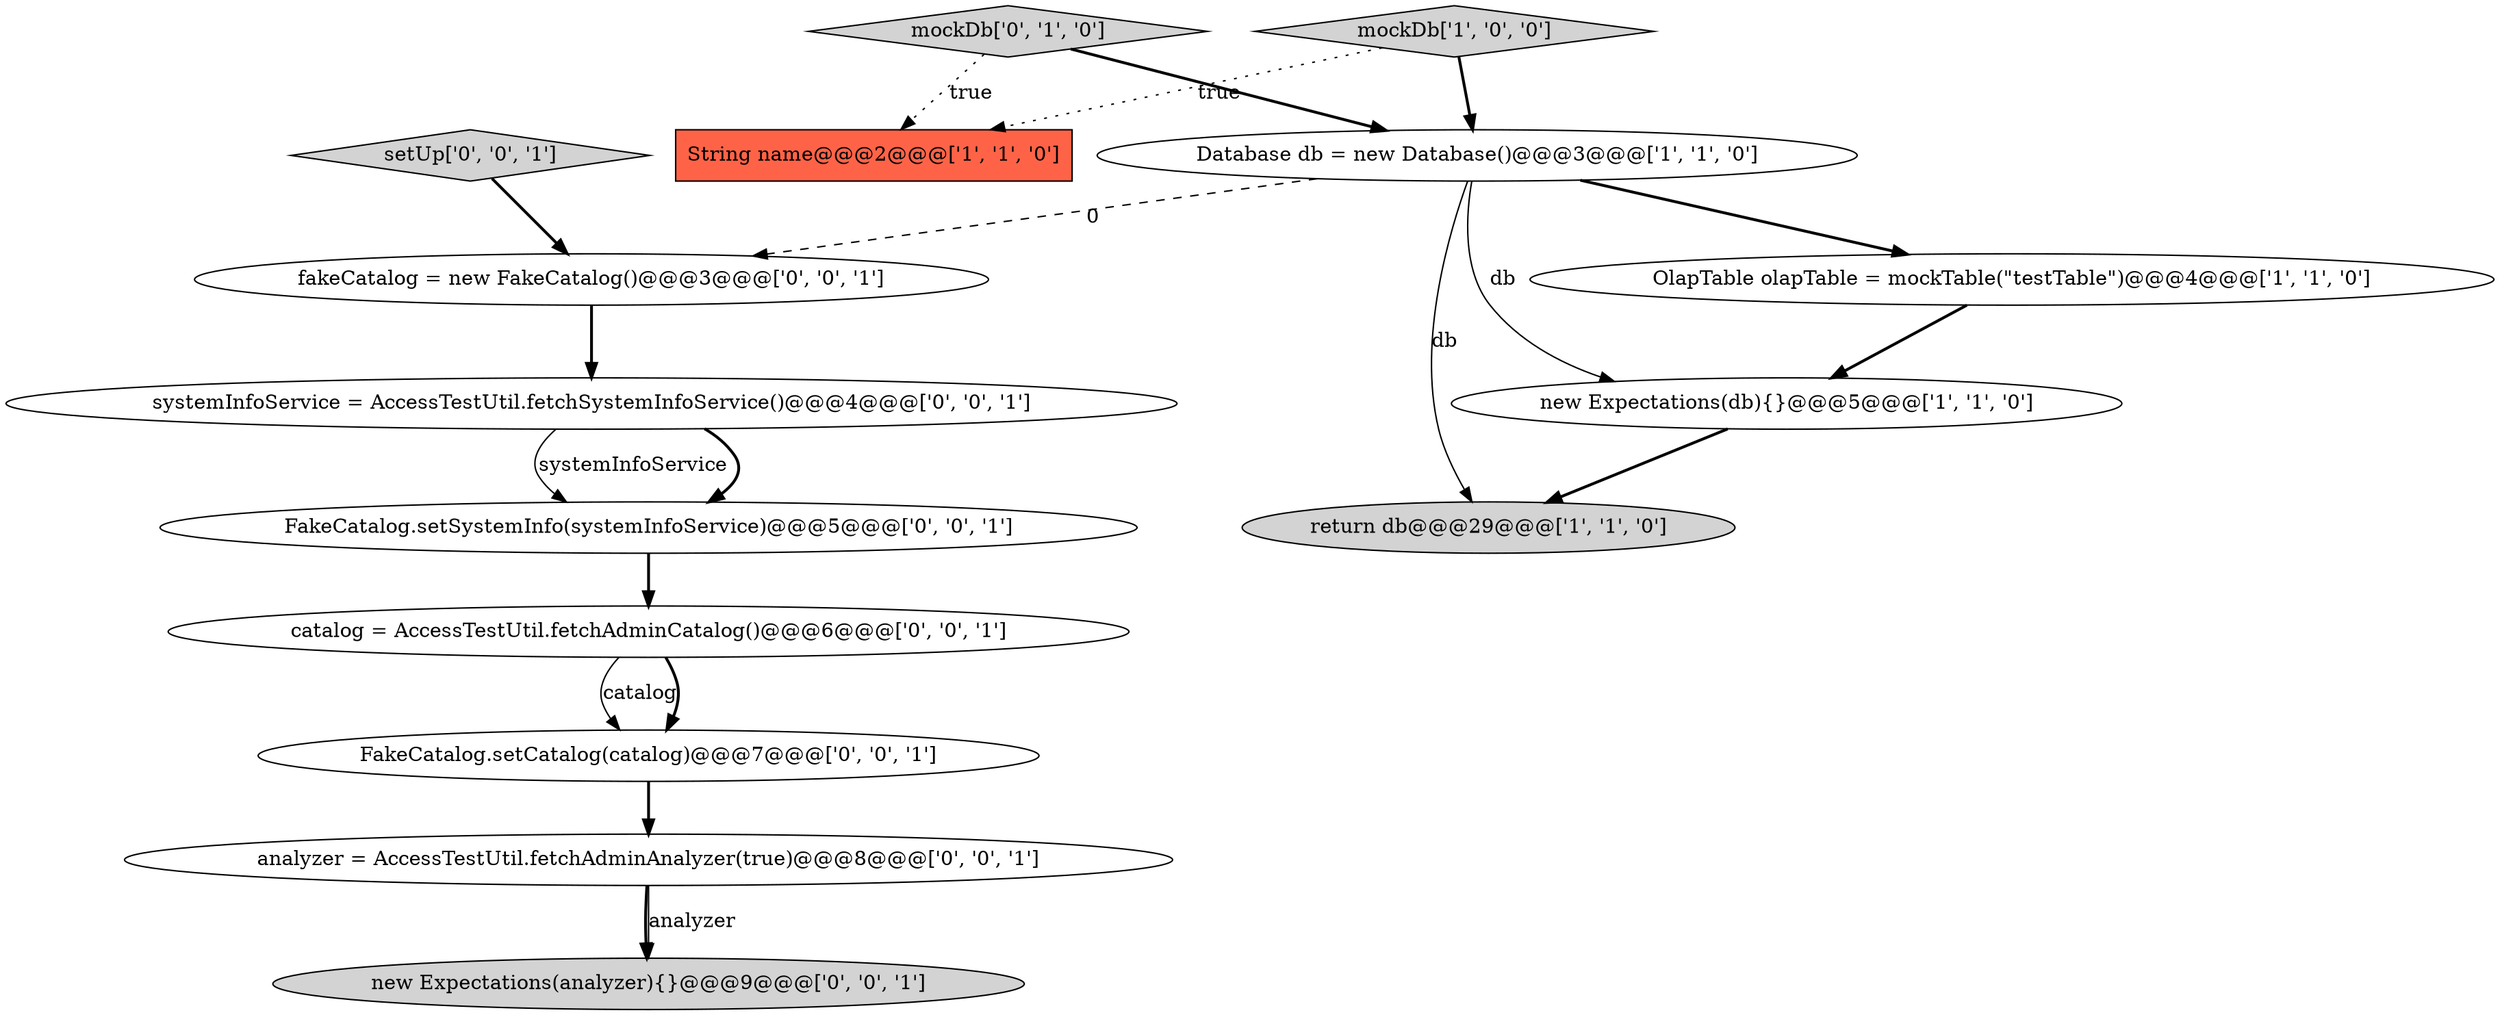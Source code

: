 digraph {
14 [style = filled, label = "catalog = AccessTestUtil.fetchAdminCatalog()@@@6@@@['0', '0', '1']", fillcolor = white, shape = ellipse image = "AAA0AAABBB3BBB"];
4 [style = filled, label = "Database db = new Database()@@@3@@@['1', '1', '0']", fillcolor = white, shape = ellipse image = "AAA0AAABBB1BBB"];
0 [style = filled, label = "OlapTable olapTable = mockTable(\"testTable\")@@@4@@@['1', '1', '0']", fillcolor = white, shape = ellipse image = "AAA0AAABBB1BBB"];
9 [style = filled, label = "setUp['0', '0', '1']", fillcolor = lightgray, shape = diamond image = "AAA0AAABBB3BBB"];
8 [style = filled, label = "analyzer = AccessTestUtil.fetchAdminAnalyzer(true)@@@8@@@['0', '0', '1']", fillcolor = white, shape = ellipse image = "AAA0AAABBB3BBB"];
6 [style = filled, label = "mockDb['0', '1', '0']", fillcolor = lightgray, shape = diamond image = "AAA0AAABBB2BBB"];
7 [style = filled, label = "fakeCatalog = new FakeCatalog()@@@3@@@['0', '0', '1']", fillcolor = white, shape = ellipse image = "AAA0AAABBB3BBB"];
10 [style = filled, label = "FakeCatalog.setSystemInfo(systemInfoService)@@@5@@@['0', '0', '1']", fillcolor = white, shape = ellipse image = "AAA0AAABBB3BBB"];
3 [style = filled, label = "new Expectations(db){}@@@5@@@['1', '1', '0']", fillcolor = white, shape = ellipse image = "AAA0AAABBB1BBB"];
5 [style = filled, label = "return db@@@29@@@['1', '1', '0']", fillcolor = lightgray, shape = ellipse image = "AAA0AAABBB1BBB"];
13 [style = filled, label = "FakeCatalog.setCatalog(catalog)@@@7@@@['0', '0', '1']", fillcolor = white, shape = ellipse image = "AAA0AAABBB3BBB"];
11 [style = filled, label = "new Expectations(analyzer){}@@@9@@@['0', '0', '1']", fillcolor = lightgray, shape = ellipse image = "AAA0AAABBB3BBB"];
12 [style = filled, label = "systemInfoService = AccessTestUtil.fetchSystemInfoService()@@@4@@@['0', '0', '1']", fillcolor = white, shape = ellipse image = "AAA0AAABBB3BBB"];
1 [style = filled, label = "String name@@@2@@@['1', '1', '0']", fillcolor = tomato, shape = box image = "AAA0AAABBB1BBB"];
2 [style = filled, label = "mockDb['1', '0', '0']", fillcolor = lightgray, shape = diamond image = "AAA0AAABBB1BBB"];
14->13 [style = solid, label="catalog"];
12->10 [style = bold, label=""];
8->11 [style = bold, label=""];
14->13 [style = bold, label=""];
8->11 [style = solid, label="analyzer"];
4->3 [style = solid, label="db"];
2->1 [style = dotted, label="true"];
7->12 [style = bold, label=""];
13->8 [style = bold, label=""];
6->1 [style = dotted, label="true"];
2->4 [style = bold, label=""];
0->3 [style = bold, label=""];
6->4 [style = bold, label=""];
4->7 [style = dashed, label="0"];
4->5 [style = solid, label="db"];
10->14 [style = bold, label=""];
3->5 [style = bold, label=""];
12->10 [style = solid, label="systemInfoService"];
4->0 [style = bold, label=""];
9->7 [style = bold, label=""];
}

